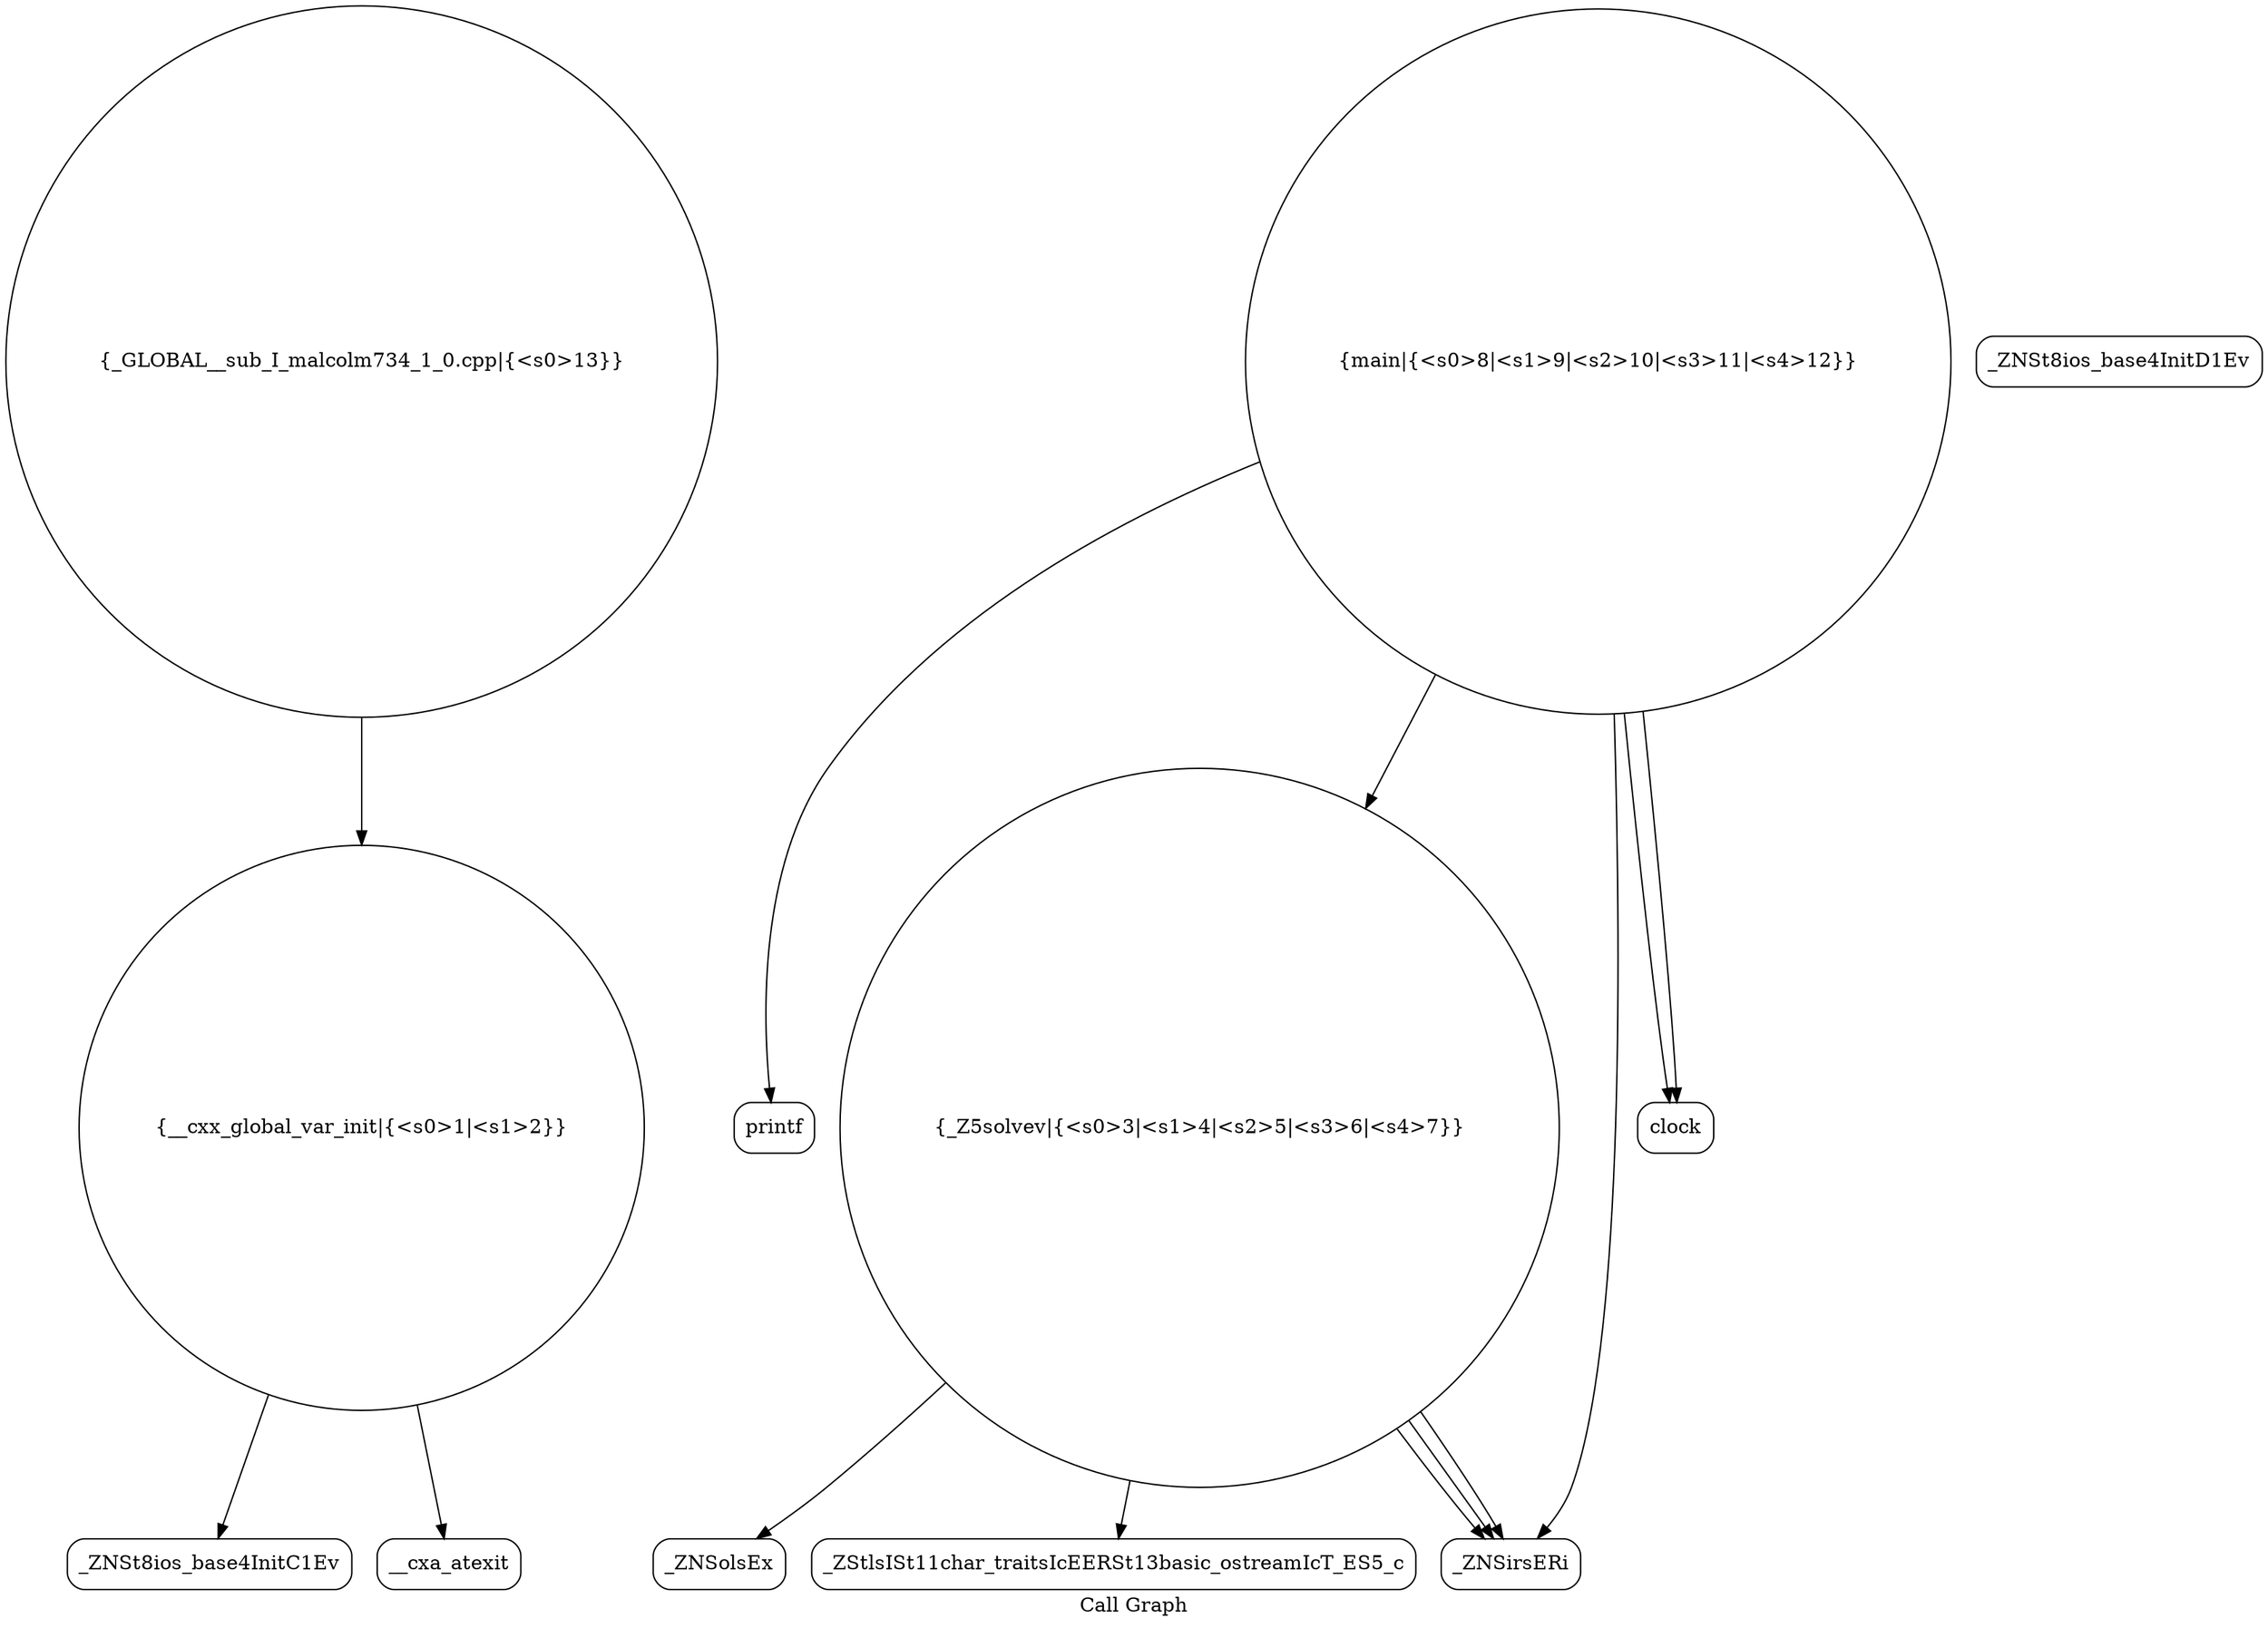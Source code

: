 digraph "Call Graph" {
	label="Call Graph";

	Node0x55a939bade90 [shape=record,shape=circle,label="{__cxx_global_var_init|{<s0>1|<s1>2}}"];
	Node0x55a939bade90:s0 -> Node0x55a939bae320[color=black];
	Node0x55a939bade90:s1 -> Node0x55a939bae420[color=black];
	Node0x55a939bae620 [shape=record,shape=Mrecord,label="{_ZNSolsEx}"];
	Node0x55a939bae3a0 [shape=record,shape=Mrecord,label="{_ZNSt8ios_base4InitD1Ev}"];
	Node0x55a939bae720 [shape=record,shape=Mrecord,label="{printf}"];
	Node0x55a939bae4a0 [shape=record,shape=circle,label="{_Z5solvev|{<s0>3|<s1>4|<s2>5|<s3>6|<s4>7}}"];
	Node0x55a939bae4a0:s0 -> Node0x55a939bae520[color=black];
	Node0x55a939bae4a0:s1 -> Node0x55a939bae520[color=black];
	Node0x55a939bae4a0:s2 -> Node0x55a939bae520[color=black];
	Node0x55a939bae4a0:s3 -> Node0x55a939bae620[color=black];
	Node0x55a939bae4a0:s4 -> Node0x55a939bae5a0[color=black];
	Node0x55a939bae820 [shape=record,shape=circle,label="{_GLOBAL__sub_I_malcolm734_1_0.cpp|{<s0>13}}"];
	Node0x55a939bae820:s0 -> Node0x55a939bade90[color=black];
	Node0x55a939bae5a0 [shape=record,shape=Mrecord,label="{_ZStlsISt11char_traitsIcEERSt13basic_ostreamIcT_ES5_c}"];
	Node0x55a939bae320 [shape=record,shape=Mrecord,label="{_ZNSt8ios_base4InitC1Ev}"];
	Node0x55a939bae6a0 [shape=record,shape=circle,label="{main|{<s0>8|<s1>9|<s2>10|<s3>11|<s4>12}}"];
	Node0x55a939bae6a0:s0 -> Node0x55a939bae520[color=black];
	Node0x55a939bae6a0:s1 -> Node0x55a939bae720[color=black];
	Node0x55a939bae6a0:s2 -> Node0x55a939bae7a0[color=black];
	Node0x55a939bae6a0:s3 -> Node0x55a939bae4a0[color=black];
	Node0x55a939bae6a0:s4 -> Node0x55a939bae7a0[color=black];
	Node0x55a939bae420 [shape=record,shape=Mrecord,label="{__cxa_atexit}"];
	Node0x55a939bae7a0 [shape=record,shape=Mrecord,label="{clock}"];
	Node0x55a939bae520 [shape=record,shape=Mrecord,label="{_ZNSirsERi}"];
}
